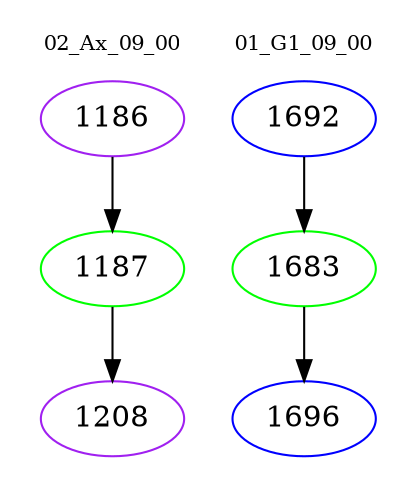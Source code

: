 digraph{
subgraph cluster_0 {
color = white
label = "02_Ax_09_00";
fontsize=10;
T0_1186 [label="1186", color="purple"]
T0_1186 -> T0_1187 [color="black"]
T0_1187 [label="1187", color="green"]
T0_1187 -> T0_1208 [color="black"]
T0_1208 [label="1208", color="purple"]
}
subgraph cluster_1 {
color = white
label = "01_G1_09_00";
fontsize=10;
T1_1692 [label="1692", color="blue"]
T1_1692 -> T1_1683 [color="black"]
T1_1683 [label="1683", color="green"]
T1_1683 -> T1_1696 [color="black"]
T1_1696 [label="1696", color="blue"]
}
}
